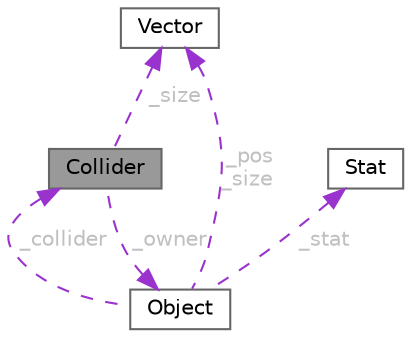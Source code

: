 digraph "Collider"
{
 // LATEX_PDF_SIZE
  bgcolor="transparent";
  edge [fontname=Helvetica,fontsize=10,labelfontname=Helvetica,labelfontsize=10];
  node [fontname=Helvetica,fontsize=10,shape=box,height=0.2,width=0.4];
  Node1 [id="Node000001",label="Collider",height=0.2,width=0.4,color="gray40", fillcolor="grey60", style="filled", fontcolor="black",tooltip=" "];
  Node2 -> Node1 [id="edge1_Node000001_Node000002",dir="back",color="darkorchid3",style="dashed",tooltip=" ",label=" _size",fontcolor="grey" ];
  Node2 [id="Node000002",label="Vector",height=0.2,width=0.4,color="gray40", fillcolor="white", style="filled",URL="$struct_vector.html",tooltip=" "];
  Node3 -> Node1 [id="edge2_Node000001_Node000003",dir="back",color="darkorchid3",style="dashed",tooltip=" ",label=" _owner",fontcolor="grey" ];
  Node3 [id="Node000003",label="Object",height=0.2,width=0.4,color="gray40", fillcolor="white", style="filled",URL="$class_object.html",tooltip=" "];
  Node4 -> Node3 [id="edge3_Node000003_Node000004",dir="back",color="darkorchid3",style="dashed",tooltip=" ",label=" _stat",fontcolor="grey" ];
  Node4 [id="Node000004",label="Stat",height=0.2,width=0.4,color="gray40", fillcolor="white", style="filled",URL="$struct_stat.html",tooltip=" "];
  Node2 -> Node3 [id="edge4_Node000003_Node000002",dir="back",color="darkorchid3",style="dashed",tooltip=" ",label=" _pos\n_size",fontcolor="grey" ];
  Node1 -> Node3 [id="edge5_Node000003_Node000001",dir="back",color="darkorchid3",style="dashed",tooltip=" ",label=" _collider",fontcolor="grey" ];
}
